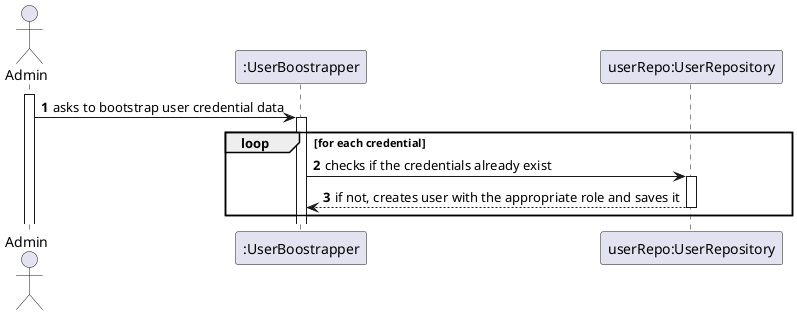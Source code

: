 @startuml
'https://plantuml.com/sequence-diagram

autoactivate on
autonumber

actor "Admin" as User
participant ":UserBoostrapper" as Ctrl
participant "userRepo:UserRepository" as Repo

activate User

User -> Ctrl: asks to bootstrap user credential data
loop for each credential
    Ctrl -> Repo: checks if the credentials already exist
    Repo --> Ctrl: if not, creates user with the appropriate role and saves it
end loop

@enduml